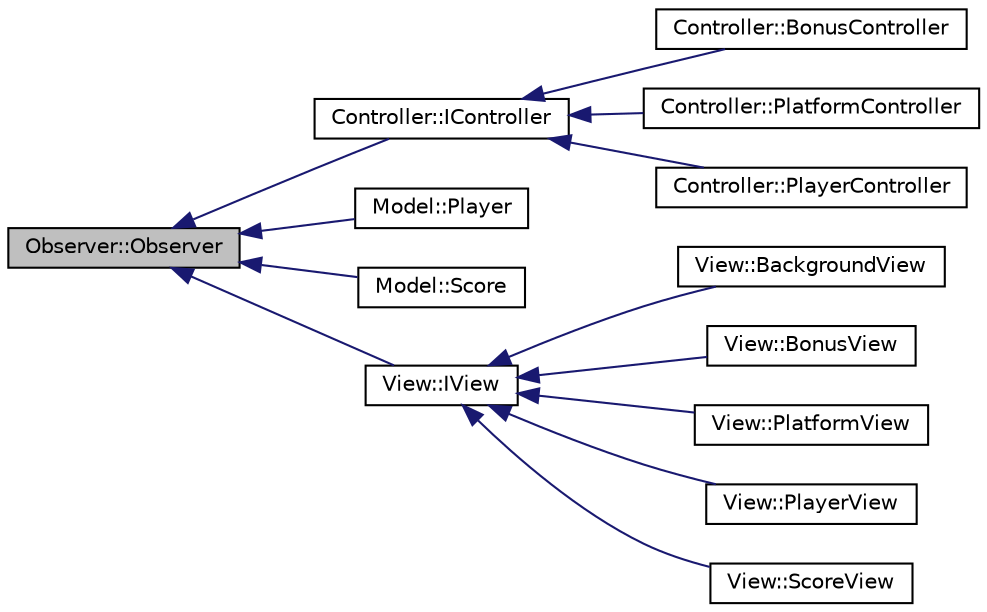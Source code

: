 digraph "Observer::Observer"
    {
    // LATEX_PDF_SIZE
  bgcolor = "transparent";
edge [fontname = "Helvetica",fontsize = "10",labelfontname = "Helvetica",labelfontsize = "10"];
node [fontname = "Helvetica",fontsize = "10",shape = record];
rankdir = "LR";
Node1 [label = "Observer::Observer",height = 0.2,width = 0.4,color = "black", fillcolor = "grey75", style = "filled", fontcolor = "black",tooltip = "Class for Observer of Observer pattern."];
Node1 -> Node2 [dir = "back",color = "midnightblue",fontsize = "10",style = "solid",fontname = "Helvetica"];
Node2 [label = "Controller::IController",height = 0.2,width = 0.4,color = "black",URL = "$class_controller_1_1_i_controller.html",tooltip = "Abstract class for Controller."];
Node2 -> Node3 [dir = "back",color = "midnightblue",fontsize = "10",style = "solid",fontname = "Helvetica"];
Node3 [label = "Controller::BonusController",height = 0.2,width = 0.4,color = "black",URL = "$class_controller_1_1_bonus_controller.html",tooltip = "Class for Bonus Controller."];
Node2 -> Node4 [dir = "back",color = "midnightblue",fontsize = "10",style = "solid",fontname = "Helvetica"];
Node4 [label = "Controller::PlatformController",height = 0.2,width = 0.4,color = "black",URL = "$class_controller_1_1_platform_controller.html",tooltip = "Class for Platform Controller."];
Node2 -> Node5 [dir = "back",color = "midnightblue",fontsize = "10",style = "solid",fontname = "Helvetica"];
Node5 [label = "Controller::PlayerController",height = 0.2,width = 0.4,color = "black",URL = "$class_controller_1_1_player_controller.html",tooltip = "Class for Player Controller."];
Node1 -> Node6 [dir = "back",color = "midnightblue",fontsize = "10",style = "solid",fontname = "Helvetica"];
Node6 [label = "Model::Player",height = 0.2,width = 0.4,color = "black",URL = "$class_model_1_1_player.html",tooltip = "Class for Player object."];
Node1 -> Node7 [dir = "back",color = "midnightblue",fontsize = "10",style = "solid",fontname = "Helvetica"];
Node7 [label = "Model::Score",height = 0.2,width = 0.4,color = "black",URL = "$class_model_1_1_score.html",tooltip = "Class for Score of Game."];
Node1 -> Node8 [dir = "back",color = "midnightblue",fontsize = "10",style = "solid",fontname = "Helvetica"];
Node8 [label = "View::IView",height = 0.2,width = 0.4,color = "black",URL = "$class_view_1_1_i_view.html",tooltip = "Abstract class for View."];
Node8 -> Node9 [dir = "back",color = "midnightblue",fontsize = "10",style = "solid",fontname = "Helvetica"];
Node9 [label = "View::BackgroundView",height = 0.2,width = 0.4,color = "black",URL = "$class_view_1_1_background_view.html",tooltip = "Class for View of Background Entity."];
Node8 -> Node10 [dir = "back",color = "midnightblue",fontsize = "10",style = "solid",fontname = "Helvetica"];
Node10 [label = "View::BonusView",height = 0.2,width = 0.4,color = "black",URL = "$class_view_1_1_bonus_view.html",tooltip = "Class for View of Bonus Entity."];
Node8 -> Node11 [dir = "back",color = "midnightblue",fontsize = "10",style = "solid",fontname = "Helvetica"];
Node11 [label = "View::PlatformView",height = 0.2,width = 0.4,color = "black",URL = "$class_view_1_1_platform_view.html",tooltip = "Class for View of Platform Entity."];
Node8 -> Node12 [dir = "back",color = "midnightblue",fontsize = "10",style = "solid",fontname = "Helvetica"];
Node12 [label = "View::PlayerView",height = 0.2,width = 0.4,color = "black",URL = "$class_view_1_1_player_view.html",tooltip = " "];
Node8 -> Node13 [dir = "back",color = "midnightblue",fontsize = "10",style = "solid",fontname = "Helvetica"];
Node13 [label = "View::ScoreView",height = 0.2,width = 0.4,color = "black",URL = "$class_view_1_1_score_view.html",tooltip = "Class for View of Score Entity."];
}
